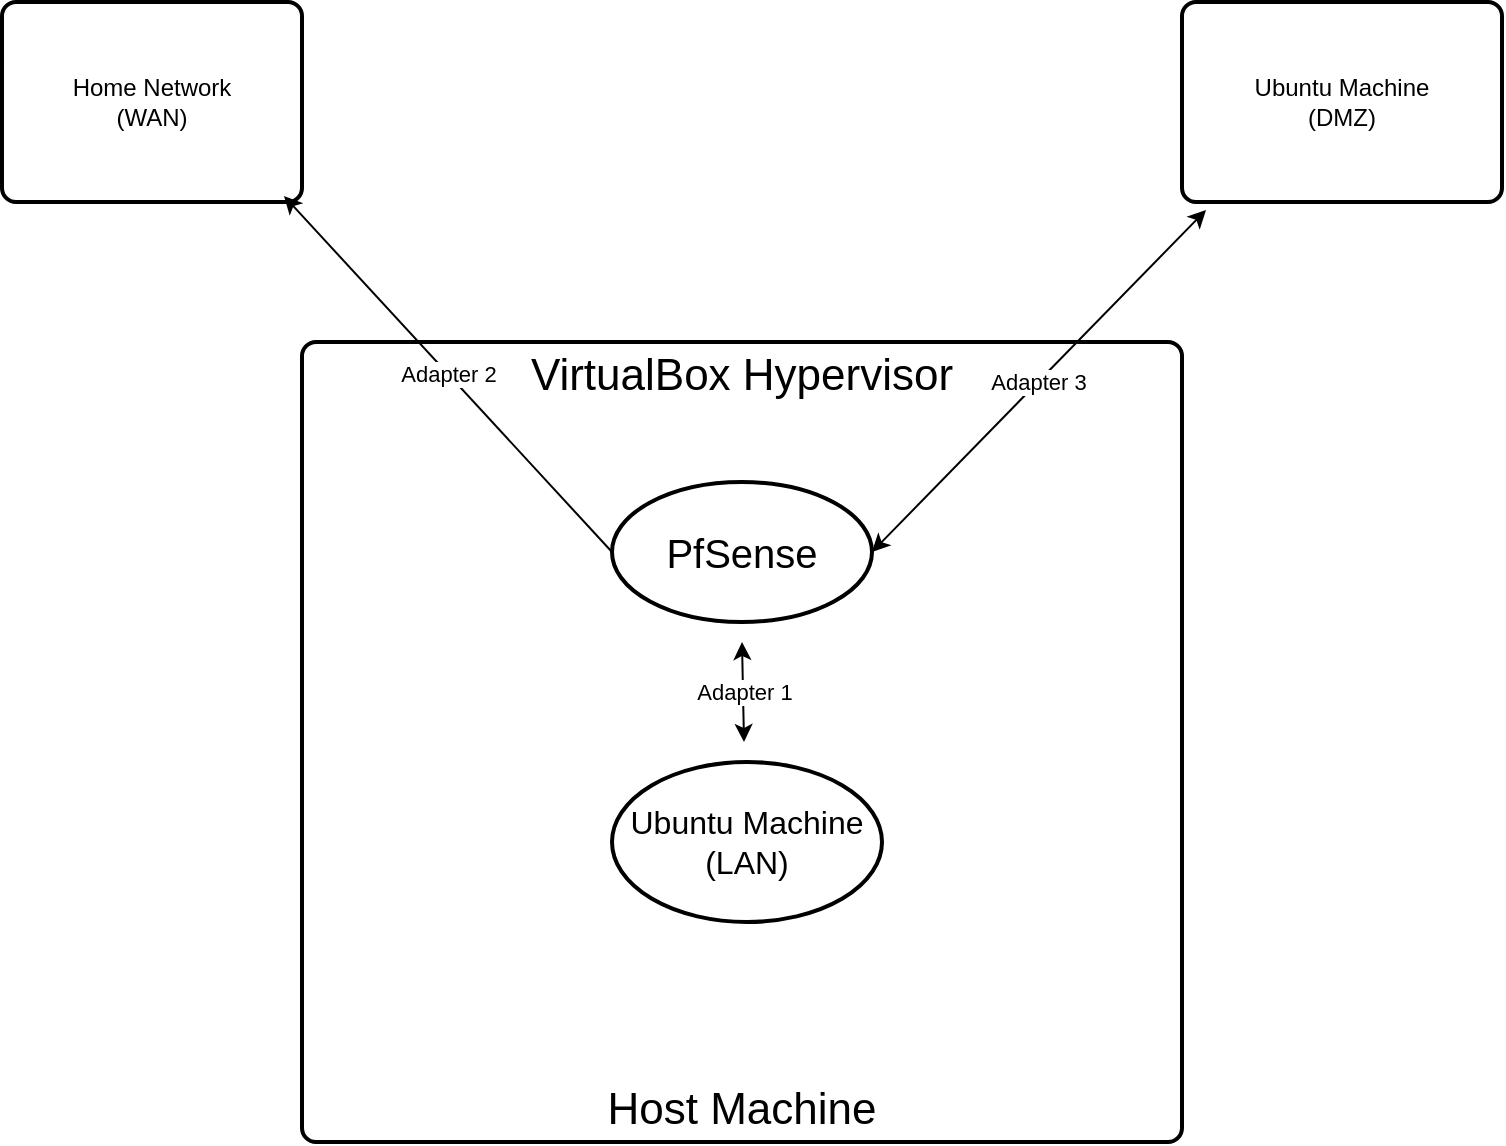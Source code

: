 <mxfile version="28.2.8">
  <diagram name="Page-1" id="NMaz05yjN8kHPzHithWi">
    <mxGraphModel dx="1426" dy="751" grid="1" gridSize="10" guides="1" tooltips="1" connect="1" arrows="1" fold="1" page="1" pageScale="1" pageWidth="850" pageHeight="1100" math="0" shadow="0">
      <root>
        <mxCell id="0" />
        <mxCell id="1" parent="0" />
        <mxCell id="XiD7VJWgcppmck7Jvtt_-3" value="&lt;div&gt;&lt;font style=&quot;font-size: 22px;&quot;&gt;VirtualBox Hypervisor&lt;/font&gt;&lt;/div&gt;&lt;div&gt;&lt;br&gt;&lt;/div&gt;&lt;div&gt;&lt;br&gt;&lt;/div&gt;&lt;div&gt;&lt;br&gt;&lt;/div&gt;&lt;div&gt;&lt;br&gt;&lt;/div&gt;&lt;div&gt;&lt;br&gt;&lt;/div&gt;&lt;div&gt;&lt;br&gt;&lt;/div&gt;&lt;div&gt;&lt;br&gt;&lt;/div&gt;&lt;div&gt;&lt;br&gt;&lt;/div&gt;&lt;div&gt;&lt;br&gt;&lt;/div&gt;&lt;div&gt;&lt;br&gt;&lt;/div&gt;&lt;div&gt;&lt;br&gt;&lt;/div&gt;&lt;div&gt;&lt;br&gt;&lt;/div&gt;&lt;div&gt;&lt;br&gt;&lt;/div&gt;&lt;div&gt;&lt;br&gt;&lt;/div&gt;&lt;div&gt;&lt;br&gt;&lt;/div&gt;&lt;div&gt;&lt;br&gt;&lt;/div&gt;&lt;div&gt;&lt;br&gt;&lt;/div&gt;&lt;div&gt;&lt;br&gt;&lt;/div&gt;&lt;div&gt;&lt;br&gt;&lt;/div&gt;&lt;div&gt;&lt;br&gt;&lt;/div&gt;&lt;div&gt;&lt;font style=&quot;font-size: 22px;&quot;&gt;&lt;br&gt;&lt;/font&gt;&lt;/div&gt;&lt;div&gt;&lt;font style=&quot;font-size: 22px;&quot;&gt;&lt;br&gt;&lt;/font&gt;&lt;/div&gt;&lt;div&gt;&lt;font style=&quot;font-size: 22px;&quot;&gt;Host Machine&lt;/font&gt;&lt;/div&gt;" style="rounded=1;whiteSpace=wrap;html=1;absoluteArcSize=1;arcSize=14;strokeWidth=2;" vertex="1" parent="1">
          <mxGeometry x="210" y="190" width="440" height="400" as="geometry" />
        </mxCell>
        <mxCell id="XiD7VJWgcppmck7Jvtt_-4" value="&lt;font style=&quot;font-size: 20px;&quot;&gt;PfSense&lt;/font&gt;" style="strokeWidth=2;html=1;shape=mxgraph.flowchart.start_1;whiteSpace=wrap;" vertex="1" parent="1">
          <mxGeometry x="365" y="260" width="130" height="70" as="geometry" />
        </mxCell>
        <mxCell id="XiD7VJWgcppmck7Jvtt_-5" value="&lt;div&gt;&lt;font style=&quot;font-size: 16px;&quot;&gt;Ubuntu Machine&lt;/font&gt;&lt;/div&gt;&lt;div&gt;&lt;font style=&quot;font-size: 16px;&quot;&gt;(LAN)&lt;/font&gt;&lt;/div&gt;" style="strokeWidth=2;html=1;shape=mxgraph.flowchart.start_1;whiteSpace=wrap;" vertex="1" parent="1">
          <mxGeometry x="365" y="400" width="135" height="80" as="geometry" />
        </mxCell>
        <mxCell id="XiD7VJWgcppmck7Jvtt_-8" value="Adapter 1" style="endArrow=classic;startArrow=classic;html=1;rounded=0;" edge="1" parent="1">
          <mxGeometry width="50" height="50" relative="1" as="geometry">
            <mxPoint x="431" y="390" as="sourcePoint" />
            <mxPoint x="430" y="340" as="targetPoint" />
          </mxGeometry>
        </mxCell>
        <mxCell id="XiD7VJWgcppmck7Jvtt_-9" value="&lt;div&gt;Home Network&lt;/div&gt;&lt;div&gt;(WAN)&lt;/div&gt;" style="rounded=1;whiteSpace=wrap;html=1;absoluteArcSize=1;arcSize=14;strokeWidth=2;" vertex="1" parent="1">
          <mxGeometry x="60" y="20" width="150" height="100" as="geometry" />
        </mxCell>
        <mxCell id="XiD7VJWgcppmck7Jvtt_-10" value="Adapter 2" style="endArrow=classic;html=1;rounded=0;entryX=0.94;entryY=0.97;entryDx=0;entryDy=0;entryPerimeter=0;exitX=0;exitY=0.5;exitDx=0;exitDy=0;exitPerimeter=0;" edge="1" parent="1" source="XiD7VJWgcppmck7Jvtt_-4" target="XiD7VJWgcppmck7Jvtt_-9">
          <mxGeometry width="50" height="50" relative="1" as="geometry">
            <mxPoint x="260" y="270" as="sourcePoint" />
            <mxPoint x="310" y="220" as="targetPoint" />
          </mxGeometry>
        </mxCell>
        <mxCell id="XiD7VJWgcppmck7Jvtt_-11" value="&lt;div&gt;Ubuntu Machine&lt;/div&gt;&lt;div&gt;(DMZ)&lt;/div&gt;" style="rounded=1;whiteSpace=wrap;html=1;absoluteArcSize=1;arcSize=14;strokeWidth=2;" vertex="1" parent="1">
          <mxGeometry x="650" y="20" width="160" height="100" as="geometry" />
        </mxCell>
        <mxCell id="XiD7VJWgcppmck7Jvtt_-12" value="Adapter 3" style="endArrow=classic;startArrow=classic;html=1;rounded=0;entryX=0.075;entryY=1.04;entryDx=0;entryDy=0;entryPerimeter=0;exitX=1;exitY=0.5;exitDx=0;exitDy=0;exitPerimeter=0;" edge="1" parent="1" source="XiD7VJWgcppmck7Jvtt_-4" target="XiD7VJWgcppmck7Jvtt_-11">
          <mxGeometry width="50" height="50" relative="1" as="geometry">
            <mxPoint x="520" y="260" as="sourcePoint" />
            <mxPoint x="570" y="210" as="targetPoint" />
          </mxGeometry>
        </mxCell>
      </root>
    </mxGraphModel>
  </diagram>
</mxfile>
